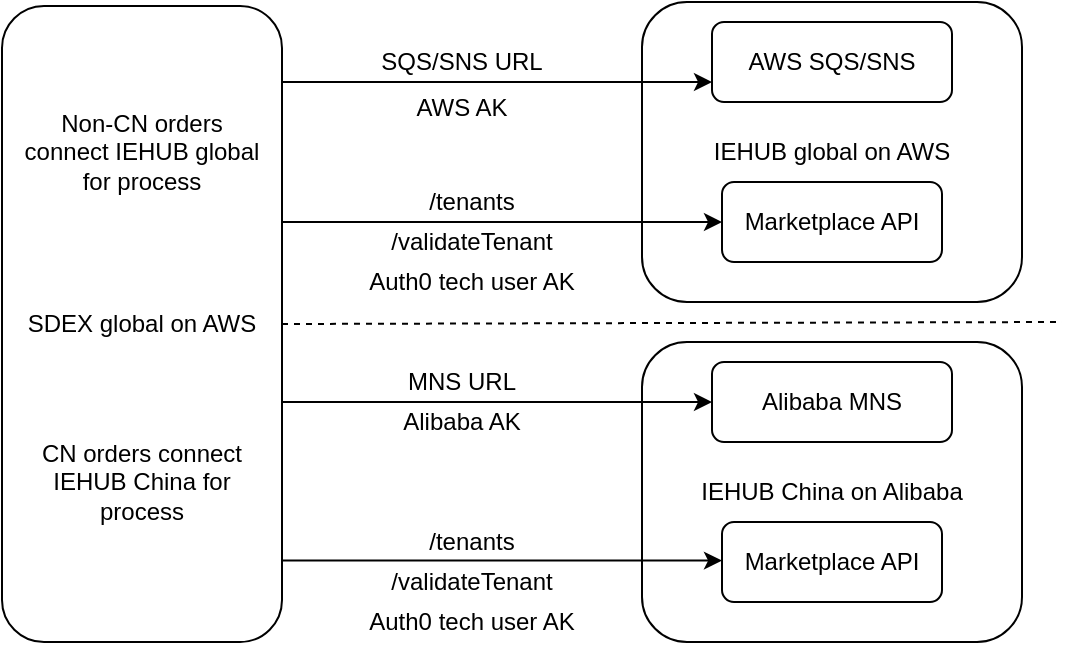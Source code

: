 <mxfile version="17.1.1" type="github">
  <diagram id="04JsIz-P-Nu2YRoRQDy2" name="Page-1">
    <mxGraphModel dx="1185" dy="696" grid="1" gridSize="10" guides="1" tooltips="1" connect="1" arrows="1" fold="1" page="1" pageScale="1" pageWidth="827" pageHeight="1169" math="0" shadow="0">
      <root>
        <mxCell id="0" />
        <mxCell id="1" parent="0" />
        <mxCell id="6IOaq8h-y08QJQte3yia-1" value="IEHUB global on AWS" style="rounded=1;whiteSpace=wrap;html=1;" vertex="1" parent="1">
          <mxGeometry x="460" y="310" width="190" height="150" as="geometry" />
        </mxCell>
        <mxCell id="6IOaq8h-y08QJQte3yia-2" value="AWS SQS/SNS" style="rounded=1;whiteSpace=wrap;html=1;" vertex="1" parent="1">
          <mxGeometry x="495" y="320" width="120" height="40" as="geometry" />
        </mxCell>
        <mxCell id="6IOaq8h-y08QJQte3yia-4" style="edgeStyle=orthogonalEdgeStyle;rounded=0;orthogonalLoop=1;jettySize=auto;html=1;exitX=1;exitY=0.25;exitDx=0;exitDy=0;entryX=0;entryY=0.75;entryDx=0;entryDy=0;" edge="1" parent="1" source="6IOaq8h-y08QJQte3yia-3" target="6IOaq8h-y08QJQte3yia-2">
          <mxGeometry relative="1" as="geometry">
            <mxPoint x="490" y="348" as="targetPoint" />
            <Array as="points">
              <mxPoint x="280" y="350" />
            </Array>
          </mxGeometry>
        </mxCell>
        <mxCell id="6IOaq8h-y08QJQte3yia-15" style="edgeStyle=orthogonalEdgeStyle;rounded=0;orthogonalLoop=1;jettySize=auto;html=1;" edge="1" parent="1" source="6IOaq8h-y08QJQte3yia-3" target="6IOaq8h-y08QJQte3yia-13">
          <mxGeometry relative="1" as="geometry">
            <Array as="points">
              <mxPoint x="340" y="420" />
              <mxPoint x="340" y="420" />
            </Array>
          </mxGeometry>
        </mxCell>
        <mxCell id="6IOaq8h-y08QJQte3yia-3" value="SDEX global on AWS" style="rounded=1;whiteSpace=wrap;html=1;" vertex="1" parent="1">
          <mxGeometry x="140" y="312" width="140" height="318" as="geometry" />
        </mxCell>
        <mxCell id="6IOaq8h-y08QJQte3yia-5" value="IEHUB China on Alibaba" style="rounded=1;whiteSpace=wrap;html=1;" vertex="1" parent="1">
          <mxGeometry x="460" y="480" width="190" height="150" as="geometry" />
        </mxCell>
        <mxCell id="6IOaq8h-y08QJQte3yia-6" value="Alibaba MNS" style="rounded=1;whiteSpace=wrap;html=1;" vertex="1" parent="1">
          <mxGeometry x="495" y="490" width="120" height="40" as="geometry" />
        </mxCell>
        <mxCell id="6IOaq8h-y08QJQte3yia-7" style="edgeStyle=orthogonalEdgeStyle;rounded=0;orthogonalLoop=1;jettySize=auto;html=1;exitX=1;exitY=0.25;exitDx=0;exitDy=0;entryX=0;entryY=0.75;entryDx=0;entryDy=0;" edge="1" parent="1">
          <mxGeometry relative="1" as="geometry">
            <mxPoint x="280" y="551.5" as="sourcePoint" />
            <mxPoint x="495" y="510" as="targetPoint" />
            <Array as="points">
              <mxPoint x="280" y="510" />
            </Array>
          </mxGeometry>
        </mxCell>
        <mxCell id="6IOaq8h-y08QJQte3yia-9" value="MNS URL" style="text;html=1;strokeColor=none;fillColor=none;align=center;verticalAlign=middle;whiteSpace=wrap;rounded=0;" vertex="1" parent="1">
          <mxGeometry x="340" y="490" width="60" height="20" as="geometry" />
        </mxCell>
        <mxCell id="6IOaq8h-y08QJQte3yia-10" value="Alibaba AK" style="text;html=1;strokeColor=none;fillColor=none;align=center;verticalAlign=middle;whiteSpace=wrap;rounded=0;" vertex="1" parent="1">
          <mxGeometry x="335" y="510" width="70" height="20" as="geometry" />
        </mxCell>
        <mxCell id="6IOaq8h-y08QJQte3yia-11" value="SQS/SNS URL" style="text;html=1;strokeColor=none;fillColor=none;align=center;verticalAlign=middle;whiteSpace=wrap;rounded=0;" vertex="1" parent="1">
          <mxGeometry x="325" y="330" width="90" height="20" as="geometry" />
        </mxCell>
        <mxCell id="6IOaq8h-y08QJQte3yia-12" value="AWS AK" style="text;html=1;strokeColor=none;fillColor=none;align=center;verticalAlign=middle;whiteSpace=wrap;rounded=0;" vertex="1" parent="1">
          <mxGeometry x="340" y="353" width="60" height="20" as="geometry" />
        </mxCell>
        <mxCell id="6IOaq8h-y08QJQte3yia-13" value="Marketplace API" style="rounded=1;whiteSpace=wrap;html=1;" vertex="1" parent="1">
          <mxGeometry x="500" y="400" width="110" height="40" as="geometry" />
        </mxCell>
        <mxCell id="6IOaq8h-y08QJQte3yia-14" value="Marketplace API" style="rounded=1;whiteSpace=wrap;html=1;" vertex="1" parent="1">
          <mxGeometry x="500" y="570" width="110" height="40" as="geometry" />
        </mxCell>
        <mxCell id="6IOaq8h-y08QJQte3yia-17" value="/tenants" style="text;html=1;strokeColor=none;fillColor=none;align=center;verticalAlign=middle;whiteSpace=wrap;rounded=0;" vertex="1" parent="1">
          <mxGeometry x="345" y="400" width="60" height="20" as="geometry" />
        </mxCell>
        <mxCell id="6IOaq8h-y08QJQte3yia-19" value="/validateTenant" style="text;html=1;strokeColor=none;fillColor=none;align=center;verticalAlign=middle;whiteSpace=wrap;rounded=0;" vertex="1" parent="1">
          <mxGeometry x="345" y="420" width="60" height="20" as="geometry" />
        </mxCell>
        <mxCell id="6IOaq8h-y08QJQte3yia-20" value="/tenants" style="text;html=1;strokeColor=none;fillColor=none;align=center;verticalAlign=middle;whiteSpace=wrap;rounded=0;" vertex="1" parent="1">
          <mxGeometry x="345" y="570" width="60" height="20" as="geometry" />
        </mxCell>
        <mxCell id="6IOaq8h-y08QJQte3yia-21" value="/validateTenant" style="text;html=1;strokeColor=none;fillColor=none;align=center;verticalAlign=middle;whiteSpace=wrap;rounded=0;" vertex="1" parent="1">
          <mxGeometry x="345" y="590" width="60" height="20" as="geometry" />
        </mxCell>
        <mxCell id="6IOaq8h-y08QJQte3yia-22" style="edgeStyle=orthogonalEdgeStyle;rounded=0;orthogonalLoop=1;jettySize=auto;html=1;" edge="1" parent="1">
          <mxGeometry relative="1" as="geometry">
            <mxPoint x="280" y="589.31" as="sourcePoint" />
            <mxPoint x="500" y="589.31" as="targetPoint" />
            <Array as="points">
              <mxPoint x="340" y="589.31" />
              <mxPoint x="340" y="589.31" />
            </Array>
          </mxGeometry>
        </mxCell>
        <mxCell id="6IOaq8h-y08QJQte3yia-23" value="Auth0 tech user AK" style="text;html=1;strokeColor=none;fillColor=none;align=center;verticalAlign=middle;whiteSpace=wrap;rounded=0;" vertex="1" parent="1">
          <mxGeometry x="315" y="610" width="120" height="20" as="geometry" />
        </mxCell>
        <mxCell id="6IOaq8h-y08QJQte3yia-24" value="Auth0 tech user AK" style="text;html=1;strokeColor=none;fillColor=none;align=center;verticalAlign=middle;whiteSpace=wrap;rounded=0;" vertex="1" parent="1">
          <mxGeometry x="315" y="440" width="120" height="20" as="geometry" />
        </mxCell>
        <mxCell id="6IOaq8h-y08QJQte3yia-26" value="CN orders connect IEHUB China for process" style="text;html=1;strokeColor=none;fillColor=none;align=center;verticalAlign=middle;whiteSpace=wrap;rounded=0;" vertex="1" parent="1">
          <mxGeometry x="150" y="530" width="120" height="40" as="geometry" />
        </mxCell>
        <mxCell id="6IOaq8h-y08QJQte3yia-27" value="Non-CN orders connect IEHUB global for process" style="text;html=1;strokeColor=none;fillColor=none;align=center;verticalAlign=middle;whiteSpace=wrap;rounded=0;" vertex="1" parent="1">
          <mxGeometry x="150" y="360" width="120" height="50" as="geometry" />
        </mxCell>
        <mxCell id="6IOaq8h-y08QJQte3yia-30" value="" style="endArrow=none;dashed=1;html=1;rounded=0;exitX=1;exitY=0.5;exitDx=0;exitDy=0;" edge="1" parent="1" source="6IOaq8h-y08QJQte3yia-3">
          <mxGeometry width="50" height="50" relative="1" as="geometry">
            <mxPoint x="100" y="490" as="sourcePoint" />
            <mxPoint x="670" y="470" as="targetPoint" />
          </mxGeometry>
        </mxCell>
      </root>
    </mxGraphModel>
  </diagram>
</mxfile>

